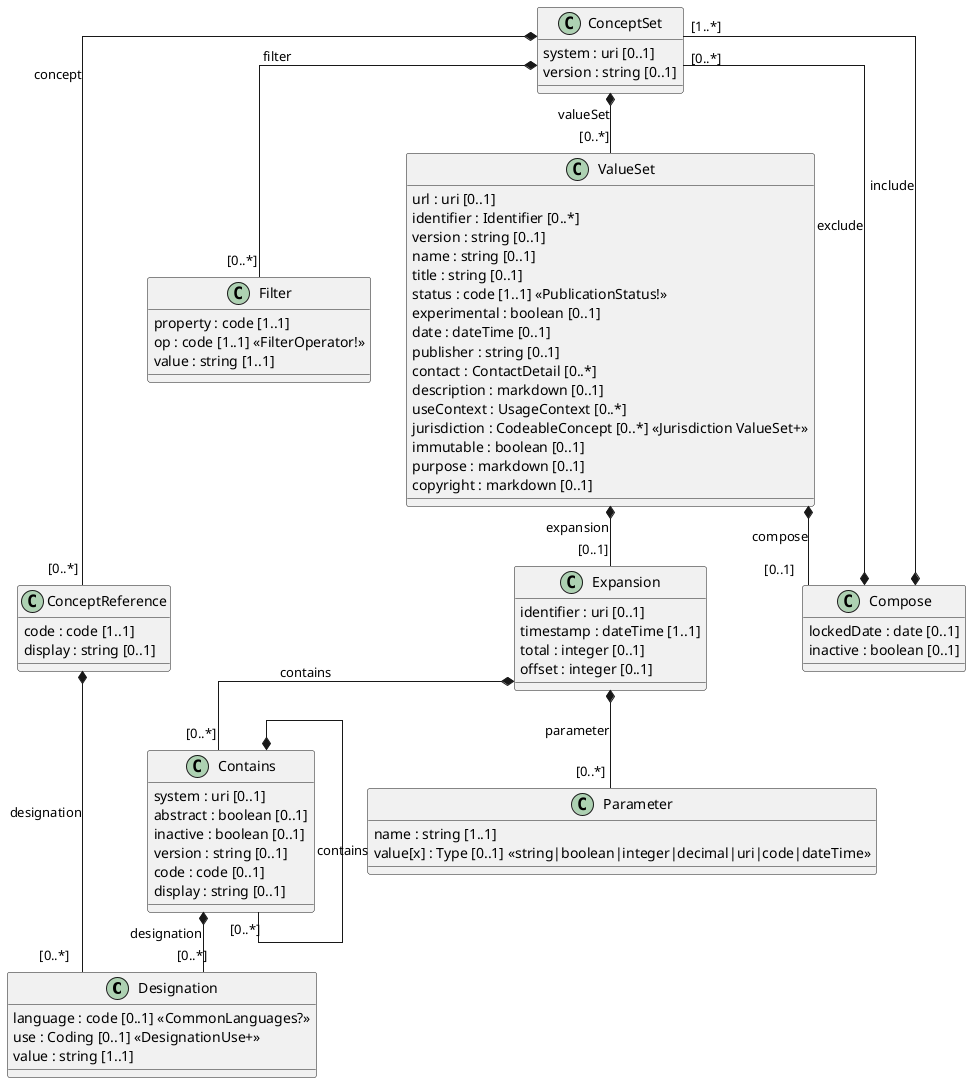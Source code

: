 @startuml
' ========================================
' start: configuration
' ========================================

skinparam linetype ortho

' ========================================
' end: configuration
' ========================================

' ========================================
' start: definition of entities/classes
' ========================================

class Designation {
  language : code [0..1] «CommonLanguages?»
  use : Coding [0..1] «DesignationUse+»
  value : string [1..1]
}

class Expansion {
  identifier : uri [0..1]
  timestamp : dateTime [1..1]
  total : integer [0..1]
  offset : integer [0..1]
}

class ConceptReference {
  code : code [1..1]
  display : string [0..1]
}

class ConceptSet {
  system : uri [0..1]
  version : string [0..1]
}

class Contains {
  system : uri [0..1]
  abstract : boolean [0..1]
  inactive : boolean [0..1]
  version : string [0..1]
  code : code [0..1]
  display : string [0..1]
}

class Compose {
  lockedDate : date [0..1]
  inactive : boolean [0..1]
}

class Filter {
  property : code [1..1]
  op : code [1..1] «FilterOperator!»
  value : string [1..1]
}

class Parameter {
  name : string [1..1]
  value[x] : Type [0..1] «string|boolean|integer|decimal|uri|code|dateTime»
}

class ValueSet {
  url : uri [0..1]
  identifier : Identifier [0..*]
  version : string [0..1]
  name : string [0..1]
  title : string [0..1]
  status : code [1..1] «PublicationStatus!»
  experimental : boolean [0..1]
  date : dateTime [0..1]
  publisher : string [0..1]
  contact : ContactDetail [0..*]
  description : markdown [0..1]
  useContext : UsageContext [0..*]
  jurisdiction : CodeableConcept [0..*] «Jurisdiction ValueSet+»
  immutable : boolean [0..1]
  purpose : markdown [0..1]
  copyright : markdown [0..1]
}

' ========================================
' end: definition of entities/classes
' ========================================

' ========================================
' start: definition of associations
' ========================================

ValueSet  *-- "[0..1]" Expansion : expansion
ValueSet  *-- "[0..1]" Compose : compose
Expansion *-- "[0..*]" Parameter : parameter
Expansion *-- "[0..*]" Contains : contains
Contains *-- "[0..*]" Contains : contains
Contains *-- "[0..*]" Designation : designation
ConceptReference *-- "[0..*]" Designation : designation
ConceptSet *-- "[0..*]" ValueSet : valueSet
ConceptSet *-- "[0..*]" ConceptReference : concept
ConceptSet *-- "[0..*]" Filter : filter
Compose *-- "[1..*]" ConceptSet : include
Compose *-- "[0..*]" ConceptSet : exclude

' ========================================
' end: definition of associations
' ========================================
@enduml
